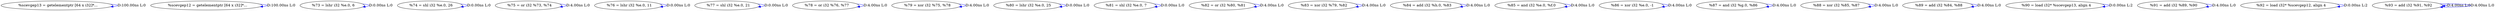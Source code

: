 digraph {
Node0x3fba880[label="  %scevgep13 = getelementptr [64 x i32]*..."];
Node0x3fba880 -> Node0x3fba880[label="D:100.00ns L:0",color=blue];
Node0x3fba960[label="  %scevgep12 = getelementptr [64 x i32]*..."];
Node0x3fba960 -> Node0x3fba960[label="D:100.00ns L:0",color=blue];
Node0x3fbaa40[label="  %73 = lshr i32 %e.0, 6"];
Node0x3fbaa40 -> Node0x3fbaa40[label="D:0.00ns L:0",color=blue];
Node0x3fbab20[label="  %74 = shl i32 %e.0, 26"];
Node0x3fbab20 -> Node0x3fbab20[label="D:0.00ns L:0",color=blue];
Node0x3fbac00[label="  %75 = or i32 %73, %74"];
Node0x3fbac00 -> Node0x3fbac00[label="D:4.00ns L:0",color=blue];
Node0x3fbace0[label="  %76 = lshr i32 %e.0, 11"];
Node0x3fbace0 -> Node0x3fbace0[label="D:0.00ns L:0",color=blue];
Node0x3fbadc0[label="  %77 = shl i32 %e.0, 21"];
Node0x3fbadc0 -> Node0x3fbadc0[label="D:0.00ns L:0",color=blue];
Node0x3fbaea0[label="  %78 = or i32 %76, %77"];
Node0x3fbaea0 -> Node0x3fbaea0[label="D:4.00ns L:0",color=blue];
Node0x3fbaf80[label="  %79 = xor i32 %75, %78"];
Node0x3fbaf80 -> Node0x3fbaf80[label="D:4.00ns L:0",color=blue];
Node0x3fbb060[label="  %80 = lshr i32 %e.0, 25"];
Node0x3fbb060 -> Node0x3fbb060[label="D:0.00ns L:0",color=blue];
Node0x3fbb140[label="  %81 = shl i32 %e.0, 7"];
Node0x3fbb140 -> Node0x3fbb140[label="D:0.00ns L:0",color=blue];
Node0x3fbb220[label="  %82 = or i32 %80, %81"];
Node0x3fbb220 -> Node0x3fbb220[label="D:4.00ns L:0",color=blue];
Node0x3fbb300[label="  %83 = xor i32 %79, %82"];
Node0x3fbb300 -> Node0x3fbb300[label="D:4.00ns L:0",color=blue];
Node0x3fbb3e0[label="  %84 = add i32 %h.0, %83"];
Node0x3fbb3e0 -> Node0x3fbb3e0[label="D:4.00ns L:0",color=blue];
Node0x3fbb4c0[label="  %85 = and i32 %e.0, %f.0"];
Node0x3fbb4c0 -> Node0x3fbb4c0[label="D:4.00ns L:0",color=blue];
Node0x3fbb5a0[label="  %86 = xor i32 %e.0, -1"];
Node0x3fbb5a0 -> Node0x3fbb5a0[label="D:4.00ns L:0",color=blue];
Node0x3fbb680[label="  %87 = and i32 %g.0, %86"];
Node0x3fbb680 -> Node0x3fbb680[label="D:4.00ns L:0",color=blue];
Node0x3fbb760[label="  %88 = xor i32 %85, %87"];
Node0x3fbb760 -> Node0x3fbb760[label="D:4.00ns L:0",color=blue];
Node0x3fbb840[label="  %89 = add i32 %84, %88"];
Node0x3fbb840 -> Node0x3fbb840[label="D:4.00ns L:0",color=blue];
Node0x3fbb920[label="  %90 = load i32* %scevgep13, align 4"];
Node0x3fbb920 -> Node0x3fbb920[label="D:0.00ns L:2",color=blue];
Node0x3fbba00[label="  %91 = add i32 %89, %90"];
Node0x3fbba00 -> Node0x3fbba00[label="D:4.00ns L:0",color=blue];
Node0x3fbbae0[label="  %92 = load i32* %scevgep12, align 4"];
Node0x3fbbae0 -> Node0x3fbbae0[label="D:0.00ns L:2",color=blue];
Node0x3fbbbc0[label="  %93 = add i32 %91, %92"];
Node0x3fbbbc0 -> Node0x3fbbbc0[label="D:4.00ns L:0",color=blue];
Node0x3fbbbc0 -> Node0x3fbbbc0[label="D:4.00ns L:0",color=blue];
}
